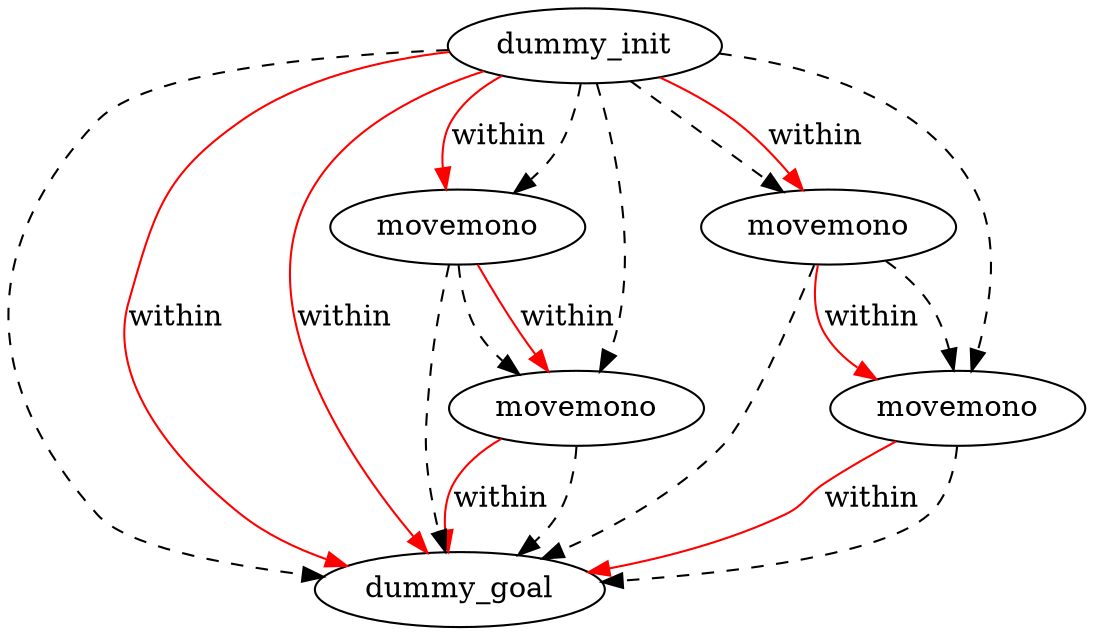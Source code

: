 digraph {
	"80c117e5-ec7b-e9e9-289c-ad9ca0e5ea70" [label=dummy_init]
	"46481f0d-7d11-443f-9f66-2738b3348662" [label=dummy_goal]
	"05052c45-dc63-a396-3ef3-4fdb8e9cfa94" [label=movemono]
	"7b01e4c2-d4c8-d608-05ba-6c45d50ac423" [label=movemono]
	"8a9f9745-9eb2-9619-468d-3d28eaeb4c59" [label=movemono]
	"d1f78e4e-c4c4-a450-710e-a06169fef16f" [label=movemono]
	"80c117e5-ec7b-e9e9-289c-ad9ca0e5ea70" -> "46481f0d-7d11-443f-9f66-2738b3348662" [color=black style=dashed]
	"8a9f9745-9eb2-9619-468d-3d28eaeb4c59" -> "7b01e4c2-d4c8-d608-05ba-6c45d50ac423" [color=black style=dashed]
	"d1f78e4e-c4c4-a450-710e-a06169fef16f" -> "05052c45-dc63-a396-3ef3-4fdb8e9cfa94" [color=black style=dashed]
	"80c117e5-ec7b-e9e9-289c-ad9ca0e5ea70" -> "05052c45-dc63-a396-3ef3-4fdb8e9cfa94" [color=black style=dashed]
	"80c117e5-ec7b-e9e9-289c-ad9ca0e5ea70" -> "d1f78e4e-c4c4-a450-710e-a06169fef16f" [color=black style=dashed]
	"80c117e5-ec7b-e9e9-289c-ad9ca0e5ea70" -> "8a9f9745-9eb2-9619-468d-3d28eaeb4c59" [color=black style=dashed]
	"80c117e5-ec7b-e9e9-289c-ad9ca0e5ea70" -> "7b01e4c2-d4c8-d608-05ba-6c45d50ac423" [color=black style=dashed]
	"d1f78e4e-c4c4-a450-710e-a06169fef16f" -> "46481f0d-7d11-443f-9f66-2738b3348662" [color=black style=dashed]
	"05052c45-dc63-a396-3ef3-4fdb8e9cfa94" -> "46481f0d-7d11-443f-9f66-2738b3348662" [color=black style=dashed]
	"8a9f9745-9eb2-9619-468d-3d28eaeb4c59" -> "46481f0d-7d11-443f-9f66-2738b3348662" [color=black style=dashed]
	"7b01e4c2-d4c8-d608-05ba-6c45d50ac423" -> "46481f0d-7d11-443f-9f66-2738b3348662" [color=black style=dashed]
	"80c117e5-ec7b-e9e9-289c-ad9ca0e5ea70" -> "46481f0d-7d11-443f-9f66-2738b3348662" [label=within color=red]
	"80c117e5-ec7b-e9e9-289c-ad9ca0e5ea70" -> "46481f0d-7d11-443f-9f66-2738b3348662" [label=within color=red]
	"7b01e4c2-d4c8-d608-05ba-6c45d50ac423" -> "46481f0d-7d11-443f-9f66-2738b3348662" [label=within color=red]
	"05052c45-dc63-a396-3ef3-4fdb8e9cfa94" -> "46481f0d-7d11-443f-9f66-2738b3348662" [label=within color=red]
	"d1f78e4e-c4c4-a450-710e-a06169fef16f" -> "05052c45-dc63-a396-3ef3-4fdb8e9cfa94" [label=within color=red]
	"8a9f9745-9eb2-9619-468d-3d28eaeb4c59" -> "7b01e4c2-d4c8-d608-05ba-6c45d50ac423" [label=within color=red]
	"80c117e5-ec7b-e9e9-289c-ad9ca0e5ea70" -> "8a9f9745-9eb2-9619-468d-3d28eaeb4c59" [label=within color=red]
	"80c117e5-ec7b-e9e9-289c-ad9ca0e5ea70" -> "d1f78e4e-c4c4-a450-710e-a06169fef16f" [label=within color=red]
}
